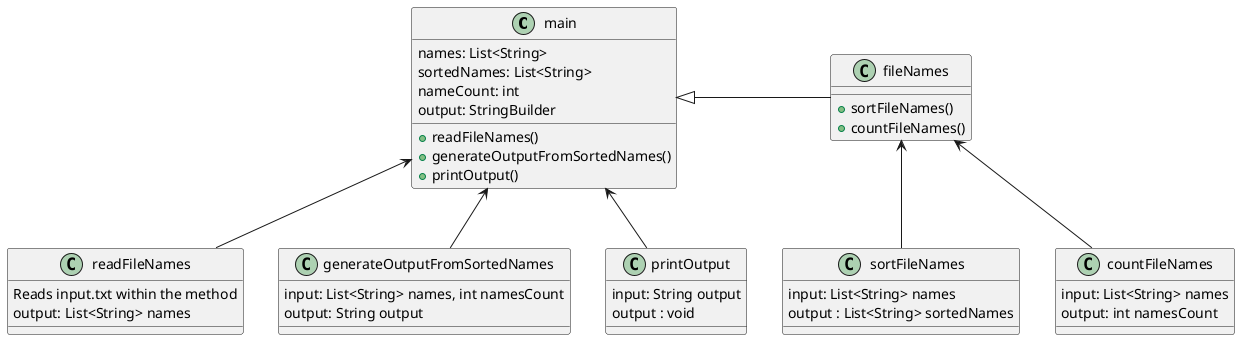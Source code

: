 @startuml
'https://plantuml.com/class-diagram

class main{
    names: List<String>
    sortedNames: List<String>
    nameCount: int
    output: StringBuilder
    +readFileNames()
    +generateOutputFromSortedNames()
    +printOutput()
}

class readFileNames{
    Reads input.txt within the method
    output: List<String> names
}

class generateOutputFromSortedNames{
    input: List<String> names, int namesCount
    output: String output
}

class printOutput{
    input: String output
    output : void
}

class fileNames{
    +sortFileNames()
    +countFileNames()
}

class sortFileNames{
    input: List<String> names
    output : List<String> sortedNames
}
class countFileNames{
    input: List<String> names
    output: int namesCount
}

main <|- fileNames
fileNames <-- sortFileNames
fileNames <-- countFileNames
main <-- readFileNames
main <-- generateOutputFromSortedNames
main <-- printOutput


@enduml